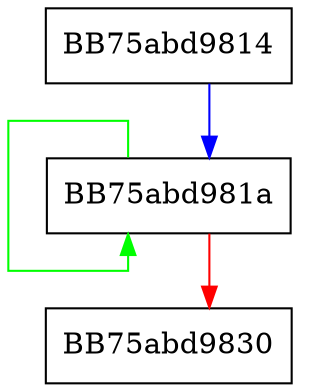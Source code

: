 digraph crc_word {
  node [shape="box"];
  graph [splines=ortho];
  BB75abd9814 -> BB75abd981a [color="blue"];
  BB75abd981a -> BB75abd981a [color="green"];
  BB75abd981a -> BB75abd9830 [color="red"];
}